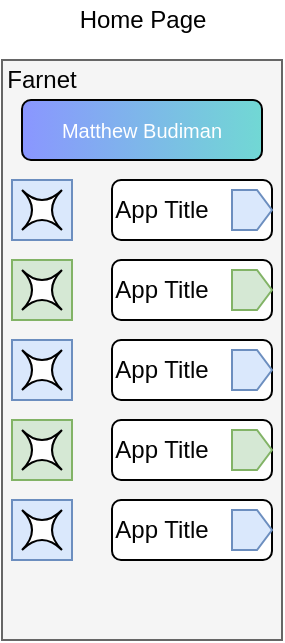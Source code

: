 <mxfile version="13.1.3">
    <diagram id="6hGFLwfOUW9BJ-s0fimq" name="Page-1">
        <mxGraphModel dx="992" dy="451" grid="1" gridSize="10" guides="1" tooltips="1" connect="1" arrows="1" fold="1" page="1" pageScale="1" pageWidth="827" pageHeight="1169" math="0" shadow="0">
            <root>
                <mxCell id="0"/>
                <mxCell id="1" parent="0"/>
                <mxCell id="2" value="" style="rounded=0;whiteSpace=wrap;html=1;fillColor=#f5f5f5;strokeColor=#666666;fontColor=#333333;" parent="1" vertex="1">
                    <mxGeometry x="40" y="40" width="140" height="290" as="geometry"/>
                </mxCell>
                <mxCell id="3" value="Farnet" style="text;html=1;align=center;verticalAlign=middle;whiteSpace=wrap;rounded=0;fontColor=#030303;" parent="1" vertex="1">
                    <mxGeometry x="40" y="40" width="40" height="20" as="geometry"/>
                </mxCell>
                <mxCell id="4" value="" style="rounded=1;whiteSpace=wrap;html=1;fillColor=#8a96ff;fontColor=#030303;labelBackgroundColor=#9999FF;gradientColor=#71d8d4;gradientDirection=east;" parent="1" vertex="1">
                    <mxGeometry x="50" y="60" width="120" height="30" as="geometry"/>
                </mxCell>
                <mxCell id="5" value="&lt;font style=&quot;font-size: 10px&quot; color=&quot;#ffffff&quot;&gt;Matthew Budiman&lt;/font&gt;" style="text;html=1;align=center;verticalAlign=middle;whiteSpace=wrap;rounded=0;fontColor=#030303;" parent="1" vertex="1">
                    <mxGeometry x="50" y="60" width="120" height="30" as="geometry"/>
                </mxCell>
                <mxCell id="6" value="" style="rounded=0;whiteSpace=wrap;html=1;labelBackgroundColor=#9999FF;fillColor=#dae8fc;strokeColor=#6c8ebf;" parent="1" vertex="1">
                    <mxGeometry x="45" y="100" width="30" height="30" as="geometry"/>
                </mxCell>
                <mxCell id="7" value="" style="shape=switch;whiteSpace=wrap;html=1;labelBackgroundColor=#9999FF;fillColor=#ffffff;gradientColor=none;fontColor=#030303;" parent="1" vertex="1">
                    <mxGeometry x="50" y="105" width="20" height="20" as="geometry"/>
                </mxCell>
                <mxCell id="8" value="" style="rounded=1;whiteSpace=wrap;html=1;labelBackgroundColor=#9999FF;fillColor=#ffffff;gradientColor=none;fontColor=#030303;" parent="1" vertex="1">
                    <mxGeometry x="95" y="100" width="80" height="30" as="geometry"/>
                </mxCell>
                <mxCell id="9" value="App Title" style="text;html=1;align=center;verticalAlign=middle;whiteSpace=wrap;rounded=0;fontColor=#030303;" parent="1" vertex="1">
                    <mxGeometry x="85" y="100" width="70" height="30" as="geometry"/>
                </mxCell>
                <mxCell id="11" value="" style="shape=offPageConnector;whiteSpace=wrap;html=1;labelBackgroundColor=#9999FF;fillColor=#dae8fc;rotation=-90;strokeColor=#6c8ebf;" parent="1" vertex="1">
                    <mxGeometry x="155" y="105" width="20" height="20" as="geometry"/>
                </mxCell>
                <mxCell id="15" value="" style="rounded=0;whiteSpace=wrap;html=1;labelBackgroundColor=#9999FF;fillColor=#d5e8d4;strokeColor=#82b366;" parent="1" vertex="1">
                    <mxGeometry x="45" y="140" width="30" height="30" as="geometry"/>
                </mxCell>
                <mxCell id="16" value="" style="shape=switch;whiteSpace=wrap;html=1;labelBackgroundColor=#9999FF;fillColor=#ffffff;gradientColor=none;fontColor=#030303;" parent="1" vertex="1">
                    <mxGeometry x="50" y="145" width="20" height="20" as="geometry"/>
                </mxCell>
                <mxCell id="17" value="" style="rounded=1;whiteSpace=wrap;html=1;labelBackgroundColor=#9999FF;fillColor=#ffffff;gradientColor=none;fontColor=#030303;" parent="1" vertex="1">
                    <mxGeometry x="95" y="140" width="80" height="30" as="geometry"/>
                </mxCell>
                <mxCell id="18" value="App Title" style="text;html=1;align=center;verticalAlign=middle;whiteSpace=wrap;rounded=0;fontColor=#030303;" parent="1" vertex="1">
                    <mxGeometry x="85" y="140" width="70" height="30" as="geometry"/>
                </mxCell>
                <mxCell id="19" value="" style="shape=offPageConnector;whiteSpace=wrap;html=1;labelBackgroundColor=#9999FF;fillColor=#d5e8d4;rotation=-90;strokeColor=#82b366;" parent="1" vertex="1">
                    <mxGeometry x="155" y="145" width="20" height="20" as="geometry"/>
                </mxCell>
                <mxCell id="20" value="" style="rounded=0;whiteSpace=wrap;html=1;labelBackgroundColor=#9999FF;fillColor=#dae8fc;strokeColor=#6c8ebf;" parent="1" vertex="1">
                    <mxGeometry x="45" y="180" width="30" height="30" as="geometry"/>
                </mxCell>
                <mxCell id="21" value="" style="shape=switch;whiteSpace=wrap;html=1;labelBackgroundColor=#9999FF;fillColor=#ffffff;gradientColor=none;fontColor=#030303;" parent="1" vertex="1">
                    <mxGeometry x="50" y="185" width="20" height="20" as="geometry"/>
                </mxCell>
                <mxCell id="22" value="" style="rounded=1;whiteSpace=wrap;html=1;labelBackgroundColor=#9999FF;fillColor=#ffffff;gradientColor=none;fontColor=#030303;" parent="1" vertex="1">
                    <mxGeometry x="95" y="180" width="80" height="30" as="geometry"/>
                </mxCell>
                <mxCell id="23" value="App Title" style="text;html=1;align=center;verticalAlign=middle;whiteSpace=wrap;rounded=0;fontColor=#030303;" parent="1" vertex="1">
                    <mxGeometry x="85" y="180" width="70" height="30" as="geometry"/>
                </mxCell>
                <mxCell id="24" value="" style="shape=offPageConnector;whiteSpace=wrap;html=1;labelBackgroundColor=#9999FF;fillColor=#dae8fc;rotation=-90;strokeColor=#6c8ebf;" parent="1" vertex="1">
                    <mxGeometry x="155" y="185" width="20" height="20" as="geometry"/>
                </mxCell>
                <mxCell id="30" value="" style="rounded=0;whiteSpace=wrap;html=1;labelBackgroundColor=#9999FF;fillColor=#dae8fc;strokeColor=#6c8ebf;" parent="1" vertex="1">
                    <mxGeometry x="45" y="260" width="30" height="30" as="geometry"/>
                </mxCell>
                <mxCell id="31" value="" style="shape=switch;whiteSpace=wrap;html=1;labelBackgroundColor=#9999FF;fillColor=#ffffff;gradientColor=none;fontColor=#030303;" parent="1" vertex="1">
                    <mxGeometry x="50" y="265" width="20" height="20" as="geometry"/>
                </mxCell>
                <mxCell id="32" value="" style="rounded=1;whiteSpace=wrap;html=1;labelBackgroundColor=#9999FF;fillColor=#ffffff;gradientColor=none;fontColor=#030303;" parent="1" vertex="1">
                    <mxGeometry x="95" y="260" width="80" height="30" as="geometry"/>
                </mxCell>
                <mxCell id="33" value="App Title" style="text;html=1;align=center;verticalAlign=middle;whiteSpace=wrap;rounded=0;fontColor=#030303;" parent="1" vertex="1">
                    <mxGeometry x="85" y="260" width="70" height="30" as="geometry"/>
                </mxCell>
                <mxCell id="34" value="" style="shape=offPageConnector;whiteSpace=wrap;html=1;labelBackgroundColor=#9999FF;fillColor=#dae8fc;rotation=-90;strokeColor=#6c8ebf;" parent="1" vertex="1">
                    <mxGeometry x="155" y="265" width="20" height="20" as="geometry"/>
                </mxCell>
                <mxCell id="37" value="" style="rounded=0;whiteSpace=wrap;html=1;labelBackgroundColor=#9999FF;fillColor=#d5e8d4;strokeColor=#82b366;" parent="1" vertex="1">
                    <mxGeometry x="45" y="220" width="30" height="30" as="geometry"/>
                </mxCell>
                <mxCell id="38" value="" style="shape=switch;whiteSpace=wrap;html=1;labelBackgroundColor=#9999FF;fillColor=#ffffff;gradientColor=none;fontColor=#030303;" parent="1" vertex="1">
                    <mxGeometry x="50" y="225" width="20" height="20" as="geometry"/>
                </mxCell>
                <mxCell id="39" value="" style="rounded=1;whiteSpace=wrap;html=1;labelBackgroundColor=#9999FF;fillColor=#ffffff;gradientColor=none;fontColor=#030303;" parent="1" vertex="1">
                    <mxGeometry x="95" y="220" width="80" height="30" as="geometry"/>
                </mxCell>
                <mxCell id="40" value="App Title" style="text;html=1;align=center;verticalAlign=middle;whiteSpace=wrap;rounded=0;fontColor=#030303;" parent="1" vertex="1">
                    <mxGeometry x="85" y="220" width="70" height="30" as="geometry"/>
                </mxCell>
                <mxCell id="41" value="" style="shape=offPageConnector;whiteSpace=wrap;html=1;labelBackgroundColor=#9999FF;fillColor=#d5e8d4;rotation=-90;strokeColor=#82b366;" parent="1" vertex="1">
                    <mxGeometry x="155" y="225" width="20" height="20" as="geometry"/>
                </mxCell>
                <mxCell id="42" value="Home Page&lt;br&gt;" style="text;html=1;align=center;verticalAlign=middle;resizable=0;points=[];autosize=1;" vertex="1" parent="1">
                    <mxGeometry x="70" y="10" width="80" height="20" as="geometry"/>
                </mxCell>
            </root>
        </mxGraphModel>
    </diagram>
</mxfile>